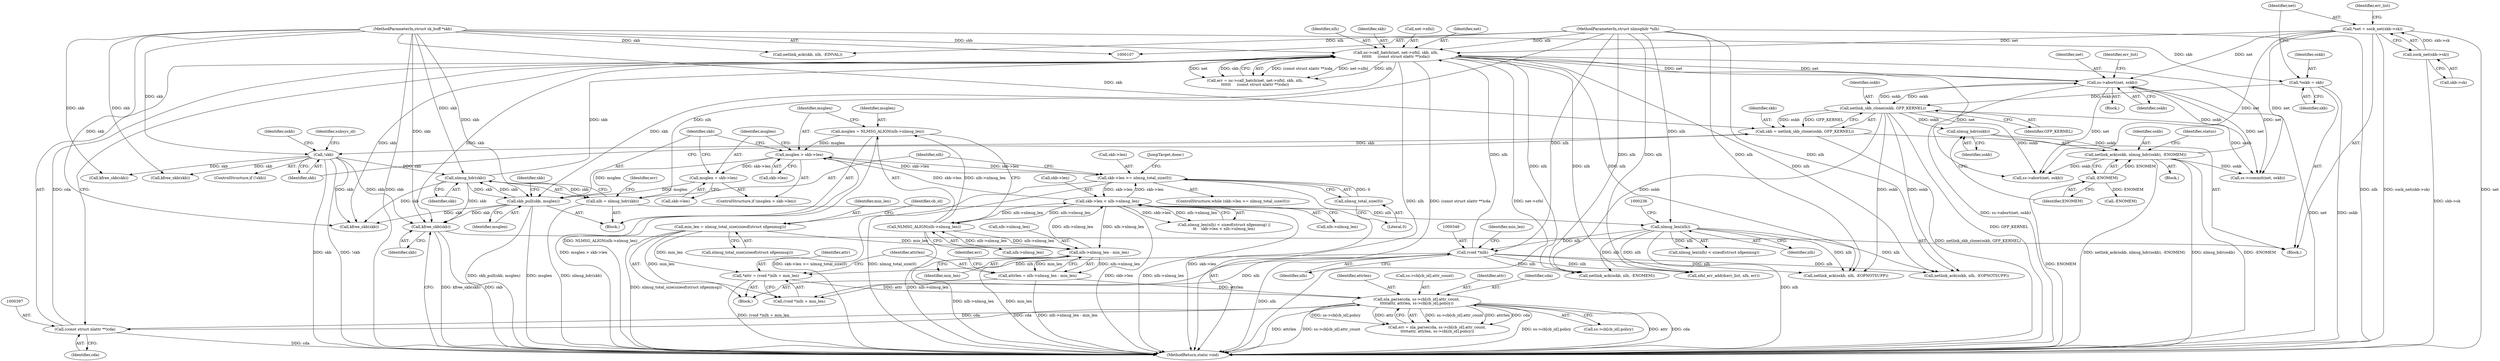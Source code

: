 digraph "1_linux_c58d6c93680f28ac58984af61d0a7ebf4319c241@API" {
"1000504" [label="(Call,kfree_skb(skb))"];
"1000389" [label="(Call,nc->call_batch(net, net->nfnl, skb, nlh,\n\t\t\t\t\t\t     (const struct nlattr **)cda))"];
"1000473" [label="(Call,ss->abort(net, oskb))"];
"1000117" [label="(Call,*net = sock_net(skb->sk))"];
"1000119" [label="(Call,sock_net(skb->sk))"];
"1000431" [label="(Call,netlink_ack(oskb, nlmsg_hdr(oskb), -ENOMEM))"];
"1000433" [label="(Call,nlmsg_hdr(oskb))"];
"1000145" [label="(Call,netlink_skb_clone(oskb, GFP_KERNEL))"];
"1000113" [label="(Call,*oskb = skb)"];
"1000108" [label="(MethodParameterIn,struct sk_buff *skb)"];
"1000435" [label="(Call,-ENOMEM)"];
"1000225" [label="(Call,nlmsg_hdr(skb))"];
"1000464" [label="(Call,skb_pull(skb, msglen))"];
"1000454" [label="(Call,msglen > skb->len)"];
"1000447" [label="(Call,msglen = NLMSG_ALIGN(nlh->nlmsg_len))"];
"1000449" [label="(Call,NLMSG_ALIGN(nlh->nlmsg_len))"];
"1000352" [label="(Call,nlh->nlmsg_len - min_len)"];
"1000237" [label="(Call,skb->len < nlh->nlmsg_len)"];
"1000214" [label="(Call,skb->len >= nlmsg_total_size(0))"];
"1000218" [label="(Call,nlmsg_total_size(0))"];
"1000328" [label="(Call,min_len = nlmsg_total_size(sizeof(struct nfgenmsg)))"];
"1000459" [label="(Call,msglen = skb->len)"];
"1000149" [label="(Call,!skb)"];
"1000143" [label="(Call,skb = netlink_skb_clone(oskb, GFP_KERNEL))"];
"1000345" [label="(Call,(void *)nlh)"];
"1000233" [label="(Call,nlmsg_len(nlh))"];
"1000223" [label="(Call,nlh = nlmsg_hdr(skb))"];
"1000109" [label="(MethodParameterIn,struct nlmsghdr *nlh)"];
"1000396" [label="(Call,(const struct nlattr **)cda)"];
"1000359" [label="(Call,nla_parse(cda, ss->cb[cb_id].attr_count,\n\t\t\t\t\tattr, attrlen, ss->cb[cb_id].policy))"];
"1000342" [label="(Call,*attr = (void *)nlh + min_len)"];
"1000350" [label="(Call,attrlen = nlh->nlmsg_len - min_len)"];
"1000224" [label="(Identifier,nlh)"];
"1000465" [label="(Identifier,skb)"];
"1000241" [label="(Call,nlh->nlmsg_len)"];
"1000438" [label="(Identifier,status)"];
"1000226" [label="(Identifier,skb)"];
"1000359" [label="(Call,nla_parse(cda, ss->cb[cb_id].attr_count,\n\t\t\t\t\tattr, attrlen, ss->cb[cb_id].policy))"];
"1000134" [label="(Call,netlink_ack(skb, nlh, -EINVAL))"];
"1000118" [label="(Identifier,net)"];
"1000335" [label="(Identifier,cb_id)"];
"1000357" [label="(Call,err = nla_parse(cda, ss->cb[cb_id].attr_count,\n\t\t\t\t\tattr, attrlen, ss->cb[cb_id].policy))"];
"1000369" [label="(Identifier,attrlen)"];
"1000472" [label="(Block,)"];
"1000213" [label="(ControlStructure,while (skb->len >= nlmsg_total_size(0)))"];
"1000233" [label="(Call,nlmsg_len(nlh))"];
"1000432" [label="(Identifier,oskb)"];
"1000473" [label="(Call,ss->abort(net, oskb))"];
"1000456" [label="(Call,skb->len)"];
"1000450" [label="(Call,nlh->nlmsg_len)"];
"1000109" [label="(MethodParameterIn,struct nlmsghdr *nlh)"];
"1000434" [label="(Identifier,oskb)"];
"1000225" [label="(Call,nlmsg_hdr(skb))"];
"1000506" [label="(MethodReturn,static void)"];
"1000460" [label="(Identifier,msglen)"];
"1000361" [label="(Call,ss->cb[cb_id].attr_count)"];
"1000330" [label="(Call,nlmsg_total_size(sizeof(struct nfgenmsg)))"];
"1000329" [label="(Identifier,min_len)"];
"1000152" [label="(Call,netlink_ack(oskb, nlh, -ENOMEM))"];
"1000115" [label="(Identifier,skb)"];
"1000433" [label="(Call,nlmsg_hdr(oskb))"];
"1000119" [label="(Call,sock_net(skb->sk))"];
"1000120" [label="(Call,skb->sk)"];
"1000505" [label="(Identifier,skb)"];
"1000144" [label="(Identifier,skb)"];
"1000345" [label="(Call,(void *)nlh)"];
"1000117" [label="(Call,*net = sock_net(skb->sk))"];
"1000387" [label="(Call,err = nc->call_batch(net, net->nfnl, skb, nlh,\n\t\t\t\t\t\t     (const struct nlattr **)cda))"];
"1000352" [label="(Call,nlh->nlmsg_len - min_len)"];
"1000326" [label="(Block,)"];
"1000148" [label="(ControlStructure,if (!skb))"];
"1000228" [label="(Identifier,err)"];
"1000153" [label="(Identifier,oskb)"];
"1000350" [label="(Call,attrlen = nlh->nlmsg_len - min_len)"];
"1000232" [label="(Call,nlmsg_len(nlh) < sizeof(struct nfgenmsg))"];
"1000396" [label="(Call,(const struct nlattr **)cda)"];
"1000448" [label="(Identifier,msglen)"];
"1000216" [label="(Identifier,skb)"];
"1000427" [label="(Block,)"];
"1000474" [label="(Identifier,net)"];
"1000459" [label="(Call,msglen = skb->len)"];
"1000143" [label="(Call,skb = netlink_skb_clone(oskb, GFP_KERNEL))"];
"1000190" [label="(Call,kfree_skb(skb))"];
"1000455" [label="(Identifier,msglen)"];
"1000114" [label="(Identifier,oskb)"];
"1000461" [label="(Call,skb->len)"];
"1000184" [label="(Call,netlink_ack(oskb, nlh, -EOPNOTSUPP))"];
"1000435" [label="(Call,-ENOMEM)"];
"1000343" [label="(Identifier,attr)"];
"1000342" [label="(Call,*attr = (void *)nlh + min_len)"];
"1000155" [label="(Call,-ENOMEM)"];
"1000447" [label="(Call,msglen = NLMSG_ALIGN(nlh->nlmsg_len))"];
"1000211" [label="(Call,kfree_skb(skb))"];
"1000344" [label="(Call,(void *)nlh + min_len)"];
"1000234" [label="(Identifier,nlh)"];
"1000108" [label="(MethodParameterIn,struct sk_buff *skb)"];
"1000475" [label="(Identifier,oskb)"];
"1000126" [label="(Identifier,err_list)"];
"1000478" [label="(Identifier,err_list)"];
"1000431" [label="(Call,netlink_ack(oskb, nlmsg_hdr(oskb), -ENOMEM))"];
"1000146" [label="(Identifier,oskb)"];
"1000351" [label="(Identifier,attrlen)"];
"1000490" [label="(Call,ss->commit(net, oskb))"];
"1000158" [label="(Identifier,subsys_id)"];
"1000149" [label="(Call,!skb)"];
"1000238" [label="(Call,skb->len)"];
"1000223" [label="(Call,nlh = nlmsg_hdr(skb))"];
"1000467" [label="(JumpTarget,done:)"];
"1000495" [label="(Call,ss->abort(net, oskb))"];
"1000394" [label="(Identifier,skb)"];
"1000147" [label="(Identifier,GFP_KERNEL)"];
"1000449" [label="(Call,NLMSG_ALIGN(nlh->nlmsg_len))"];
"1000391" [label="(Call,net->nfnl)"];
"1000347" [label="(Identifier,nlh)"];
"1000464" [label="(Call,skb_pull(skb, msglen))"];
"1000348" [label="(Identifier,min_len)"];
"1000220" [label="(Block,)"];
"1000150" [label="(Identifier,skb)"];
"1000436" [label="(Identifier,ENOMEM)"];
"1000454" [label="(Call,msglen > skb->len)"];
"1000218" [label="(Call,nlmsg_total_size(0))"];
"1000389" [label="(Call,nc->call_batch(net, net->nfnl, skb, nlh,\n\t\t\t\t\t\t     (const struct nlattr **)cda))"];
"1000368" [label="(Identifier,attr)"];
"1000390" [label="(Identifier,net)"];
"1000453" [label="(ControlStructure,if (msglen > skb->len))"];
"1000219" [label="(Literal,0)"];
"1000145" [label="(Call,netlink_skb_clone(oskb, GFP_KERNEL))"];
"1000214" [label="(Call,skb->len >= nlmsg_total_size(0))"];
"1000395" [label="(Identifier,nlh)"];
"1000205" [label="(Call,netlink_ack(oskb, nlh, -EOPNOTSUPP))"];
"1000328" [label="(Call,min_len = nlmsg_total_size(sizeof(struct nfgenmsg)))"];
"1000466" [label="(Identifier,msglen)"];
"1000370" [label="(Call,ss->cb[cb_id].policy)"];
"1000356" [label="(Identifier,min_len)"];
"1000111" [label="(Block,)"];
"1000358" [label="(Identifier,err)"];
"1000231" [label="(Call,nlmsg_len(nlh) < sizeof(struct nfgenmsg) ||\n\t\t    skb->len < nlh->nlmsg_len)"];
"1000215" [label="(Call,skb->len)"];
"1000237" [label="(Call,skb->len < nlh->nlmsg_len)"];
"1000113" [label="(Call,*oskb = skb)"];
"1000504" [label="(Call,kfree_skb(skb))"];
"1000421" [label="(Call,nfnl_err_add(&err_list, nlh, err))"];
"1000398" [label="(Identifier,cda)"];
"1000360" [label="(Identifier,cda)"];
"1000353" [label="(Call,nlh->nlmsg_len)"];
"1000481" [label="(Call,kfree_skb(skb))"];
"1000504" -> "1000111"  [label="AST: "];
"1000504" -> "1000505"  [label="CFG: "];
"1000505" -> "1000504"  [label="AST: "];
"1000506" -> "1000504"  [label="CFG: "];
"1000504" -> "1000506"  [label="DDG: skb"];
"1000504" -> "1000506"  [label="DDG: kfree_skb(skb)"];
"1000389" -> "1000504"  [label="DDG: skb"];
"1000464" -> "1000504"  [label="DDG: skb"];
"1000225" -> "1000504"  [label="DDG: skb"];
"1000149" -> "1000504"  [label="DDG: skb"];
"1000108" -> "1000504"  [label="DDG: skb"];
"1000389" -> "1000387"  [label="AST: "];
"1000389" -> "1000396"  [label="CFG: "];
"1000390" -> "1000389"  [label="AST: "];
"1000391" -> "1000389"  [label="AST: "];
"1000394" -> "1000389"  [label="AST: "];
"1000395" -> "1000389"  [label="AST: "];
"1000396" -> "1000389"  [label="AST: "];
"1000387" -> "1000389"  [label="CFG: "];
"1000389" -> "1000506"  [label="DDG: (const struct nlattr **)cda"];
"1000389" -> "1000506"  [label="DDG: net->nfnl"];
"1000389" -> "1000506"  [label="DDG: nlh"];
"1000389" -> "1000152"  [label="DDG: nlh"];
"1000389" -> "1000184"  [label="DDG: nlh"];
"1000389" -> "1000205"  [label="DDG: nlh"];
"1000389" -> "1000387"  [label="DDG: (const struct nlattr **)cda"];
"1000389" -> "1000387"  [label="DDG: net->nfnl"];
"1000389" -> "1000387"  [label="DDG: nlh"];
"1000389" -> "1000387"  [label="DDG: net"];
"1000389" -> "1000387"  [label="DDG: skb"];
"1000473" -> "1000389"  [label="DDG: net"];
"1000117" -> "1000389"  [label="DDG: net"];
"1000225" -> "1000389"  [label="DDG: skb"];
"1000108" -> "1000389"  [label="DDG: skb"];
"1000345" -> "1000389"  [label="DDG: nlh"];
"1000109" -> "1000389"  [label="DDG: nlh"];
"1000396" -> "1000389"  [label="DDG: cda"];
"1000389" -> "1000421"  [label="DDG: nlh"];
"1000389" -> "1000464"  [label="DDG: skb"];
"1000389" -> "1000473"  [label="DDG: net"];
"1000389" -> "1000481"  [label="DDG: skb"];
"1000389" -> "1000490"  [label="DDG: net"];
"1000389" -> "1000495"  [label="DDG: net"];
"1000473" -> "1000472"  [label="AST: "];
"1000473" -> "1000475"  [label="CFG: "];
"1000474" -> "1000473"  [label="AST: "];
"1000475" -> "1000473"  [label="AST: "];
"1000478" -> "1000473"  [label="CFG: "];
"1000473" -> "1000506"  [label="DDG: net"];
"1000473" -> "1000506"  [label="DDG: ss->abort(net, oskb)"];
"1000473" -> "1000145"  [label="DDG: oskb"];
"1000117" -> "1000473"  [label="DDG: net"];
"1000431" -> "1000473"  [label="DDG: oskb"];
"1000145" -> "1000473"  [label="DDG: oskb"];
"1000473" -> "1000490"  [label="DDG: net"];
"1000473" -> "1000495"  [label="DDG: net"];
"1000117" -> "1000111"  [label="AST: "];
"1000117" -> "1000119"  [label="CFG: "];
"1000118" -> "1000117"  [label="AST: "];
"1000119" -> "1000117"  [label="AST: "];
"1000126" -> "1000117"  [label="CFG: "];
"1000117" -> "1000506"  [label="DDG: net"];
"1000117" -> "1000506"  [label="DDG: sock_net(skb->sk)"];
"1000119" -> "1000117"  [label="DDG: skb->sk"];
"1000117" -> "1000490"  [label="DDG: net"];
"1000117" -> "1000495"  [label="DDG: net"];
"1000119" -> "1000120"  [label="CFG: "];
"1000120" -> "1000119"  [label="AST: "];
"1000119" -> "1000506"  [label="DDG: skb->sk"];
"1000431" -> "1000427"  [label="AST: "];
"1000431" -> "1000435"  [label="CFG: "];
"1000432" -> "1000431"  [label="AST: "];
"1000433" -> "1000431"  [label="AST: "];
"1000435" -> "1000431"  [label="AST: "];
"1000438" -> "1000431"  [label="CFG: "];
"1000431" -> "1000506"  [label="DDG: netlink_ack(oskb, nlmsg_hdr(oskb), -ENOMEM)"];
"1000431" -> "1000506"  [label="DDG: nlmsg_hdr(oskb)"];
"1000431" -> "1000506"  [label="DDG: -ENOMEM"];
"1000433" -> "1000431"  [label="DDG: oskb"];
"1000435" -> "1000431"  [label="DDG: ENOMEM"];
"1000431" -> "1000490"  [label="DDG: oskb"];
"1000431" -> "1000495"  [label="DDG: oskb"];
"1000433" -> "1000434"  [label="CFG: "];
"1000434" -> "1000433"  [label="AST: "];
"1000436" -> "1000433"  [label="CFG: "];
"1000145" -> "1000433"  [label="DDG: oskb"];
"1000145" -> "1000143"  [label="AST: "];
"1000145" -> "1000147"  [label="CFG: "];
"1000146" -> "1000145"  [label="AST: "];
"1000147" -> "1000145"  [label="AST: "];
"1000143" -> "1000145"  [label="CFG: "];
"1000145" -> "1000506"  [label="DDG: GFP_KERNEL"];
"1000145" -> "1000143"  [label="DDG: oskb"];
"1000145" -> "1000143"  [label="DDG: GFP_KERNEL"];
"1000113" -> "1000145"  [label="DDG: oskb"];
"1000145" -> "1000152"  [label="DDG: oskb"];
"1000145" -> "1000184"  [label="DDG: oskb"];
"1000145" -> "1000205"  [label="DDG: oskb"];
"1000145" -> "1000490"  [label="DDG: oskb"];
"1000145" -> "1000495"  [label="DDG: oskb"];
"1000113" -> "1000111"  [label="AST: "];
"1000113" -> "1000115"  [label="CFG: "];
"1000114" -> "1000113"  [label="AST: "];
"1000115" -> "1000113"  [label="AST: "];
"1000118" -> "1000113"  [label="CFG: "];
"1000113" -> "1000506"  [label="DDG: oskb"];
"1000108" -> "1000113"  [label="DDG: skb"];
"1000108" -> "1000107"  [label="AST: "];
"1000108" -> "1000506"  [label="DDG: skb"];
"1000108" -> "1000134"  [label="DDG: skb"];
"1000108" -> "1000143"  [label="DDG: skb"];
"1000108" -> "1000149"  [label="DDG: skb"];
"1000108" -> "1000190"  [label="DDG: skb"];
"1000108" -> "1000211"  [label="DDG: skb"];
"1000108" -> "1000225"  [label="DDG: skb"];
"1000108" -> "1000464"  [label="DDG: skb"];
"1000108" -> "1000481"  [label="DDG: skb"];
"1000435" -> "1000436"  [label="CFG: "];
"1000436" -> "1000435"  [label="AST: "];
"1000435" -> "1000506"  [label="DDG: ENOMEM"];
"1000435" -> "1000155"  [label="DDG: ENOMEM"];
"1000225" -> "1000223"  [label="AST: "];
"1000225" -> "1000226"  [label="CFG: "];
"1000226" -> "1000225"  [label="AST: "];
"1000223" -> "1000225"  [label="CFG: "];
"1000225" -> "1000223"  [label="DDG: skb"];
"1000464" -> "1000225"  [label="DDG: skb"];
"1000149" -> "1000225"  [label="DDG: skb"];
"1000225" -> "1000464"  [label="DDG: skb"];
"1000225" -> "1000481"  [label="DDG: skb"];
"1000464" -> "1000220"  [label="AST: "];
"1000464" -> "1000466"  [label="CFG: "];
"1000465" -> "1000464"  [label="AST: "];
"1000466" -> "1000464"  [label="AST: "];
"1000216" -> "1000464"  [label="CFG: "];
"1000464" -> "1000506"  [label="DDG: skb_pull(skb, msglen)"];
"1000464" -> "1000506"  [label="DDG: msglen"];
"1000454" -> "1000464"  [label="DDG: msglen"];
"1000459" -> "1000464"  [label="DDG: msglen"];
"1000464" -> "1000481"  [label="DDG: skb"];
"1000454" -> "1000453"  [label="AST: "];
"1000454" -> "1000456"  [label="CFG: "];
"1000455" -> "1000454"  [label="AST: "];
"1000456" -> "1000454"  [label="AST: "];
"1000460" -> "1000454"  [label="CFG: "];
"1000465" -> "1000454"  [label="CFG: "];
"1000454" -> "1000506"  [label="DDG: msglen > skb->len"];
"1000454" -> "1000214"  [label="DDG: skb->len"];
"1000447" -> "1000454"  [label="DDG: msglen"];
"1000237" -> "1000454"  [label="DDG: skb->len"];
"1000214" -> "1000454"  [label="DDG: skb->len"];
"1000454" -> "1000459"  [label="DDG: skb->len"];
"1000447" -> "1000220"  [label="AST: "];
"1000447" -> "1000449"  [label="CFG: "];
"1000448" -> "1000447"  [label="AST: "];
"1000449" -> "1000447"  [label="AST: "];
"1000455" -> "1000447"  [label="CFG: "];
"1000447" -> "1000506"  [label="DDG: NLMSG_ALIGN(nlh->nlmsg_len)"];
"1000449" -> "1000447"  [label="DDG: nlh->nlmsg_len"];
"1000449" -> "1000450"  [label="CFG: "];
"1000450" -> "1000449"  [label="AST: "];
"1000449" -> "1000506"  [label="DDG: nlh->nlmsg_len"];
"1000449" -> "1000237"  [label="DDG: nlh->nlmsg_len"];
"1000449" -> "1000352"  [label="DDG: nlh->nlmsg_len"];
"1000352" -> "1000449"  [label="DDG: nlh->nlmsg_len"];
"1000237" -> "1000449"  [label="DDG: nlh->nlmsg_len"];
"1000352" -> "1000350"  [label="AST: "];
"1000352" -> "1000356"  [label="CFG: "];
"1000353" -> "1000352"  [label="AST: "];
"1000356" -> "1000352"  [label="AST: "];
"1000350" -> "1000352"  [label="CFG: "];
"1000352" -> "1000506"  [label="DDG: min_len"];
"1000352" -> "1000506"  [label="DDG: nlh->nlmsg_len"];
"1000352" -> "1000237"  [label="DDG: nlh->nlmsg_len"];
"1000352" -> "1000350"  [label="DDG: nlh->nlmsg_len"];
"1000352" -> "1000350"  [label="DDG: min_len"];
"1000237" -> "1000352"  [label="DDG: nlh->nlmsg_len"];
"1000328" -> "1000352"  [label="DDG: min_len"];
"1000237" -> "1000231"  [label="AST: "];
"1000237" -> "1000241"  [label="CFG: "];
"1000238" -> "1000237"  [label="AST: "];
"1000241" -> "1000237"  [label="AST: "];
"1000231" -> "1000237"  [label="CFG: "];
"1000237" -> "1000506"  [label="DDG: skb->len"];
"1000237" -> "1000506"  [label="DDG: nlh->nlmsg_len"];
"1000237" -> "1000214"  [label="DDG: skb->len"];
"1000237" -> "1000231"  [label="DDG: skb->len"];
"1000237" -> "1000231"  [label="DDG: nlh->nlmsg_len"];
"1000214" -> "1000237"  [label="DDG: skb->len"];
"1000214" -> "1000213"  [label="AST: "];
"1000214" -> "1000218"  [label="CFG: "];
"1000215" -> "1000214"  [label="AST: "];
"1000218" -> "1000214"  [label="AST: "];
"1000224" -> "1000214"  [label="CFG: "];
"1000467" -> "1000214"  [label="CFG: "];
"1000214" -> "1000506"  [label="DDG: skb->len >= nlmsg_total_size(0)"];
"1000214" -> "1000506"  [label="DDG: nlmsg_total_size(0)"];
"1000214" -> "1000506"  [label="DDG: skb->len"];
"1000218" -> "1000214"  [label="DDG: 0"];
"1000218" -> "1000219"  [label="CFG: "];
"1000219" -> "1000218"  [label="AST: "];
"1000328" -> "1000326"  [label="AST: "];
"1000328" -> "1000330"  [label="CFG: "];
"1000329" -> "1000328"  [label="AST: "];
"1000330" -> "1000328"  [label="AST: "];
"1000335" -> "1000328"  [label="CFG: "];
"1000328" -> "1000506"  [label="DDG: nlmsg_total_size(sizeof(struct nfgenmsg))"];
"1000328" -> "1000342"  [label="DDG: min_len"];
"1000328" -> "1000344"  [label="DDG: min_len"];
"1000459" -> "1000453"  [label="AST: "];
"1000459" -> "1000461"  [label="CFG: "];
"1000460" -> "1000459"  [label="AST: "];
"1000461" -> "1000459"  [label="AST: "];
"1000465" -> "1000459"  [label="CFG: "];
"1000149" -> "1000148"  [label="AST: "];
"1000149" -> "1000150"  [label="CFG: "];
"1000150" -> "1000149"  [label="AST: "];
"1000153" -> "1000149"  [label="CFG: "];
"1000158" -> "1000149"  [label="CFG: "];
"1000149" -> "1000506"  [label="DDG: !skb"];
"1000149" -> "1000506"  [label="DDG: skb"];
"1000143" -> "1000149"  [label="DDG: skb"];
"1000149" -> "1000190"  [label="DDG: skb"];
"1000149" -> "1000211"  [label="DDG: skb"];
"1000149" -> "1000481"  [label="DDG: skb"];
"1000143" -> "1000111"  [label="AST: "];
"1000144" -> "1000143"  [label="AST: "];
"1000150" -> "1000143"  [label="CFG: "];
"1000143" -> "1000506"  [label="DDG: netlink_skb_clone(oskb, GFP_KERNEL)"];
"1000345" -> "1000344"  [label="AST: "];
"1000345" -> "1000347"  [label="CFG: "];
"1000346" -> "1000345"  [label="AST: "];
"1000347" -> "1000345"  [label="AST: "];
"1000348" -> "1000345"  [label="CFG: "];
"1000345" -> "1000506"  [label="DDG: nlh"];
"1000345" -> "1000152"  [label="DDG: nlh"];
"1000345" -> "1000184"  [label="DDG: nlh"];
"1000345" -> "1000205"  [label="DDG: nlh"];
"1000345" -> "1000342"  [label="DDG: nlh"];
"1000345" -> "1000344"  [label="DDG: nlh"];
"1000233" -> "1000345"  [label="DDG: nlh"];
"1000109" -> "1000345"  [label="DDG: nlh"];
"1000345" -> "1000421"  [label="DDG: nlh"];
"1000233" -> "1000232"  [label="AST: "];
"1000233" -> "1000234"  [label="CFG: "];
"1000234" -> "1000233"  [label="AST: "];
"1000236" -> "1000233"  [label="CFG: "];
"1000233" -> "1000506"  [label="DDG: nlh"];
"1000233" -> "1000152"  [label="DDG: nlh"];
"1000233" -> "1000184"  [label="DDG: nlh"];
"1000233" -> "1000205"  [label="DDG: nlh"];
"1000233" -> "1000232"  [label="DDG: nlh"];
"1000223" -> "1000233"  [label="DDG: nlh"];
"1000109" -> "1000233"  [label="DDG: nlh"];
"1000233" -> "1000421"  [label="DDG: nlh"];
"1000223" -> "1000220"  [label="AST: "];
"1000224" -> "1000223"  [label="AST: "];
"1000228" -> "1000223"  [label="CFG: "];
"1000223" -> "1000506"  [label="DDG: nlmsg_hdr(skb)"];
"1000109" -> "1000223"  [label="DDG: nlh"];
"1000109" -> "1000107"  [label="AST: "];
"1000109" -> "1000506"  [label="DDG: nlh"];
"1000109" -> "1000134"  [label="DDG: nlh"];
"1000109" -> "1000152"  [label="DDG: nlh"];
"1000109" -> "1000184"  [label="DDG: nlh"];
"1000109" -> "1000205"  [label="DDG: nlh"];
"1000109" -> "1000421"  [label="DDG: nlh"];
"1000396" -> "1000398"  [label="CFG: "];
"1000397" -> "1000396"  [label="AST: "];
"1000398" -> "1000396"  [label="AST: "];
"1000396" -> "1000506"  [label="DDG: cda"];
"1000396" -> "1000359"  [label="DDG: cda"];
"1000359" -> "1000396"  [label="DDG: cda"];
"1000359" -> "1000357"  [label="AST: "];
"1000359" -> "1000370"  [label="CFG: "];
"1000360" -> "1000359"  [label="AST: "];
"1000361" -> "1000359"  [label="AST: "];
"1000368" -> "1000359"  [label="AST: "];
"1000369" -> "1000359"  [label="AST: "];
"1000370" -> "1000359"  [label="AST: "];
"1000357" -> "1000359"  [label="CFG: "];
"1000359" -> "1000506"  [label="DDG: attrlen"];
"1000359" -> "1000506"  [label="DDG: ss->cb[cb_id].attr_count"];
"1000359" -> "1000506"  [label="DDG: ss->cb[cb_id].policy"];
"1000359" -> "1000506"  [label="DDG: attr"];
"1000359" -> "1000506"  [label="DDG: cda"];
"1000359" -> "1000357"  [label="DDG: ss->cb[cb_id].attr_count"];
"1000359" -> "1000357"  [label="DDG: attrlen"];
"1000359" -> "1000357"  [label="DDG: cda"];
"1000359" -> "1000357"  [label="DDG: ss->cb[cb_id].policy"];
"1000359" -> "1000357"  [label="DDG: attr"];
"1000342" -> "1000359"  [label="DDG: attr"];
"1000350" -> "1000359"  [label="DDG: attrlen"];
"1000342" -> "1000326"  [label="AST: "];
"1000342" -> "1000344"  [label="CFG: "];
"1000343" -> "1000342"  [label="AST: "];
"1000344" -> "1000342"  [label="AST: "];
"1000351" -> "1000342"  [label="CFG: "];
"1000342" -> "1000506"  [label="DDG: (void *)nlh + min_len"];
"1000350" -> "1000326"  [label="AST: "];
"1000351" -> "1000350"  [label="AST: "];
"1000358" -> "1000350"  [label="CFG: "];
"1000350" -> "1000506"  [label="DDG: nlh->nlmsg_len - min_len"];
}
